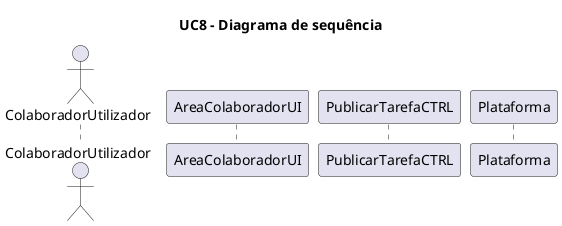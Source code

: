 @startuml

title UC8 - Diagrama de sequência

actor ColaboradorUtilizador
participant AreaColaboradorUI
participant PublicarTarefaCTRL
participant Plataforma





@enduml